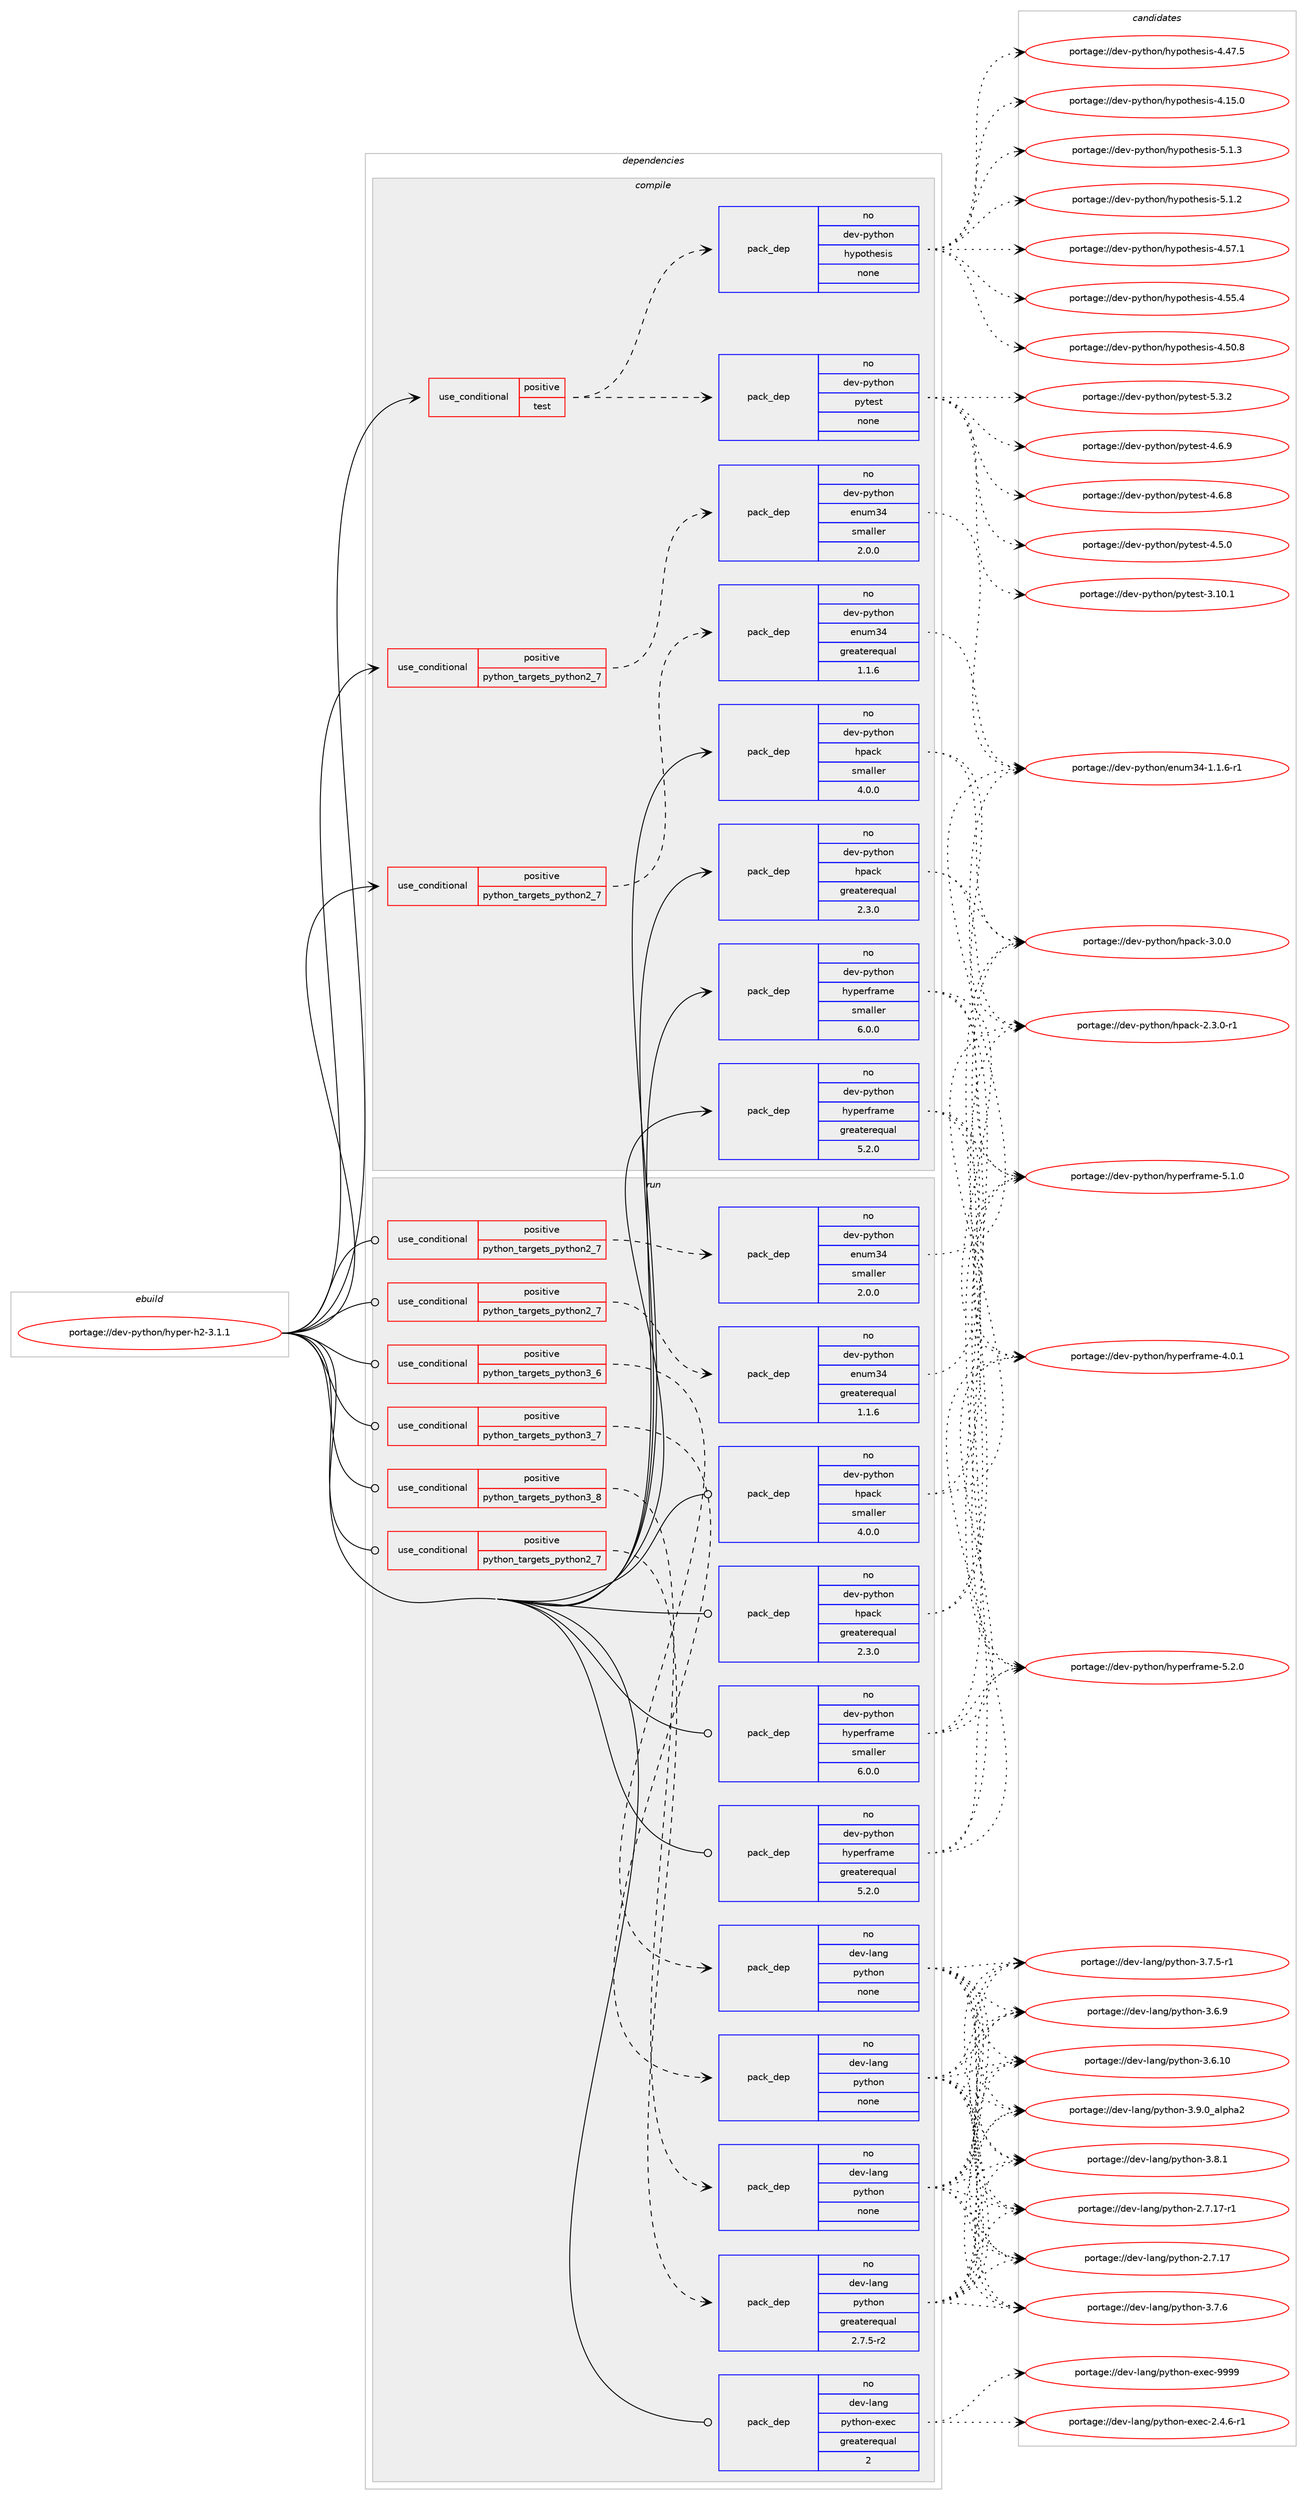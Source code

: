 digraph prolog {

# *************
# Graph options
# *************

newrank=true;
concentrate=true;
compound=true;
graph [rankdir=LR,fontname=Helvetica,fontsize=10,ranksep=1.5];#, ranksep=2.5, nodesep=0.2];
edge  [arrowhead=vee];
node  [fontname=Helvetica,fontsize=10];

# **********
# The ebuild
# **********

subgraph cluster_leftcol {
color=gray;
label=<<i>ebuild</i>>;
id [label="portage://dev-python/hyper-h2-3.1.1", color=red, width=4, href="../dev-python/hyper-h2-3.1.1.svg"];
}

# ****************
# The dependencies
# ****************

subgraph cluster_midcol {
color=gray;
label=<<i>dependencies</i>>;
subgraph cluster_compile {
fillcolor="#eeeeee";
style=filled;
label=<<i>compile</i>>;
subgraph cond114754 {
dependency456442 [label=<<TABLE BORDER="0" CELLBORDER="1" CELLSPACING="0" CELLPADDING="4"><TR><TD ROWSPAN="3" CELLPADDING="10">use_conditional</TD></TR><TR><TD>positive</TD></TR><TR><TD>python_targets_python2_7</TD></TR></TABLE>>, shape=none, color=red];
subgraph pack336705 {
dependency456443 [label=<<TABLE BORDER="0" CELLBORDER="1" CELLSPACING="0" CELLPADDING="4" WIDTH="220"><TR><TD ROWSPAN="6" CELLPADDING="30">pack_dep</TD></TR><TR><TD WIDTH="110">no</TD></TR><TR><TD>dev-python</TD></TR><TR><TD>enum34</TD></TR><TR><TD>greaterequal</TD></TR><TR><TD>1.1.6</TD></TR></TABLE>>, shape=none, color=blue];
}
dependency456442:e -> dependency456443:w [weight=20,style="dashed",arrowhead="vee"];
}
id:e -> dependency456442:w [weight=20,style="solid",arrowhead="vee"];
subgraph cond114755 {
dependency456444 [label=<<TABLE BORDER="0" CELLBORDER="1" CELLSPACING="0" CELLPADDING="4"><TR><TD ROWSPAN="3" CELLPADDING="10">use_conditional</TD></TR><TR><TD>positive</TD></TR><TR><TD>python_targets_python2_7</TD></TR></TABLE>>, shape=none, color=red];
subgraph pack336706 {
dependency456445 [label=<<TABLE BORDER="0" CELLBORDER="1" CELLSPACING="0" CELLPADDING="4" WIDTH="220"><TR><TD ROWSPAN="6" CELLPADDING="30">pack_dep</TD></TR><TR><TD WIDTH="110">no</TD></TR><TR><TD>dev-python</TD></TR><TR><TD>enum34</TD></TR><TR><TD>smaller</TD></TR><TR><TD>2.0.0</TD></TR></TABLE>>, shape=none, color=blue];
}
dependency456444:e -> dependency456445:w [weight=20,style="dashed",arrowhead="vee"];
}
id:e -> dependency456444:w [weight=20,style="solid",arrowhead="vee"];
subgraph cond114756 {
dependency456446 [label=<<TABLE BORDER="0" CELLBORDER="1" CELLSPACING="0" CELLPADDING="4"><TR><TD ROWSPAN="3" CELLPADDING="10">use_conditional</TD></TR><TR><TD>positive</TD></TR><TR><TD>test</TD></TR></TABLE>>, shape=none, color=red];
subgraph pack336707 {
dependency456447 [label=<<TABLE BORDER="0" CELLBORDER="1" CELLSPACING="0" CELLPADDING="4" WIDTH="220"><TR><TD ROWSPAN="6" CELLPADDING="30">pack_dep</TD></TR><TR><TD WIDTH="110">no</TD></TR><TR><TD>dev-python</TD></TR><TR><TD>hypothesis</TD></TR><TR><TD>none</TD></TR><TR><TD></TD></TR></TABLE>>, shape=none, color=blue];
}
dependency456446:e -> dependency456447:w [weight=20,style="dashed",arrowhead="vee"];
subgraph pack336708 {
dependency456448 [label=<<TABLE BORDER="0" CELLBORDER="1" CELLSPACING="0" CELLPADDING="4" WIDTH="220"><TR><TD ROWSPAN="6" CELLPADDING="30">pack_dep</TD></TR><TR><TD WIDTH="110">no</TD></TR><TR><TD>dev-python</TD></TR><TR><TD>pytest</TD></TR><TR><TD>none</TD></TR><TR><TD></TD></TR></TABLE>>, shape=none, color=blue];
}
dependency456446:e -> dependency456448:w [weight=20,style="dashed",arrowhead="vee"];
}
id:e -> dependency456446:w [weight=20,style="solid",arrowhead="vee"];
subgraph pack336709 {
dependency456449 [label=<<TABLE BORDER="0" CELLBORDER="1" CELLSPACING="0" CELLPADDING="4" WIDTH="220"><TR><TD ROWSPAN="6" CELLPADDING="30">pack_dep</TD></TR><TR><TD WIDTH="110">no</TD></TR><TR><TD>dev-python</TD></TR><TR><TD>hpack</TD></TR><TR><TD>greaterequal</TD></TR><TR><TD>2.3.0</TD></TR></TABLE>>, shape=none, color=blue];
}
id:e -> dependency456449:w [weight=20,style="solid",arrowhead="vee"];
subgraph pack336710 {
dependency456450 [label=<<TABLE BORDER="0" CELLBORDER="1" CELLSPACING="0" CELLPADDING="4" WIDTH="220"><TR><TD ROWSPAN="6" CELLPADDING="30">pack_dep</TD></TR><TR><TD WIDTH="110">no</TD></TR><TR><TD>dev-python</TD></TR><TR><TD>hpack</TD></TR><TR><TD>smaller</TD></TR><TR><TD>4.0.0</TD></TR></TABLE>>, shape=none, color=blue];
}
id:e -> dependency456450:w [weight=20,style="solid",arrowhead="vee"];
subgraph pack336711 {
dependency456451 [label=<<TABLE BORDER="0" CELLBORDER="1" CELLSPACING="0" CELLPADDING="4" WIDTH="220"><TR><TD ROWSPAN="6" CELLPADDING="30">pack_dep</TD></TR><TR><TD WIDTH="110">no</TD></TR><TR><TD>dev-python</TD></TR><TR><TD>hyperframe</TD></TR><TR><TD>greaterequal</TD></TR><TR><TD>5.2.0</TD></TR></TABLE>>, shape=none, color=blue];
}
id:e -> dependency456451:w [weight=20,style="solid",arrowhead="vee"];
subgraph pack336712 {
dependency456452 [label=<<TABLE BORDER="0" CELLBORDER="1" CELLSPACING="0" CELLPADDING="4" WIDTH="220"><TR><TD ROWSPAN="6" CELLPADDING="30">pack_dep</TD></TR><TR><TD WIDTH="110">no</TD></TR><TR><TD>dev-python</TD></TR><TR><TD>hyperframe</TD></TR><TR><TD>smaller</TD></TR><TR><TD>6.0.0</TD></TR></TABLE>>, shape=none, color=blue];
}
id:e -> dependency456452:w [weight=20,style="solid",arrowhead="vee"];
}
subgraph cluster_compileandrun {
fillcolor="#eeeeee";
style=filled;
label=<<i>compile and run</i>>;
}
subgraph cluster_run {
fillcolor="#eeeeee";
style=filled;
label=<<i>run</i>>;
subgraph cond114757 {
dependency456453 [label=<<TABLE BORDER="0" CELLBORDER="1" CELLSPACING="0" CELLPADDING="4"><TR><TD ROWSPAN="3" CELLPADDING="10">use_conditional</TD></TR><TR><TD>positive</TD></TR><TR><TD>python_targets_python2_7</TD></TR></TABLE>>, shape=none, color=red];
subgraph pack336713 {
dependency456454 [label=<<TABLE BORDER="0" CELLBORDER="1" CELLSPACING="0" CELLPADDING="4" WIDTH="220"><TR><TD ROWSPAN="6" CELLPADDING="30">pack_dep</TD></TR><TR><TD WIDTH="110">no</TD></TR><TR><TD>dev-lang</TD></TR><TR><TD>python</TD></TR><TR><TD>greaterequal</TD></TR><TR><TD>2.7.5-r2</TD></TR></TABLE>>, shape=none, color=blue];
}
dependency456453:e -> dependency456454:w [weight=20,style="dashed",arrowhead="vee"];
}
id:e -> dependency456453:w [weight=20,style="solid",arrowhead="odot"];
subgraph cond114758 {
dependency456455 [label=<<TABLE BORDER="0" CELLBORDER="1" CELLSPACING="0" CELLPADDING="4"><TR><TD ROWSPAN="3" CELLPADDING="10">use_conditional</TD></TR><TR><TD>positive</TD></TR><TR><TD>python_targets_python2_7</TD></TR></TABLE>>, shape=none, color=red];
subgraph pack336714 {
dependency456456 [label=<<TABLE BORDER="0" CELLBORDER="1" CELLSPACING="0" CELLPADDING="4" WIDTH="220"><TR><TD ROWSPAN="6" CELLPADDING="30">pack_dep</TD></TR><TR><TD WIDTH="110">no</TD></TR><TR><TD>dev-python</TD></TR><TR><TD>enum34</TD></TR><TR><TD>greaterequal</TD></TR><TR><TD>1.1.6</TD></TR></TABLE>>, shape=none, color=blue];
}
dependency456455:e -> dependency456456:w [weight=20,style="dashed",arrowhead="vee"];
}
id:e -> dependency456455:w [weight=20,style="solid",arrowhead="odot"];
subgraph cond114759 {
dependency456457 [label=<<TABLE BORDER="0" CELLBORDER="1" CELLSPACING="0" CELLPADDING="4"><TR><TD ROWSPAN="3" CELLPADDING="10">use_conditional</TD></TR><TR><TD>positive</TD></TR><TR><TD>python_targets_python2_7</TD></TR></TABLE>>, shape=none, color=red];
subgraph pack336715 {
dependency456458 [label=<<TABLE BORDER="0" CELLBORDER="1" CELLSPACING="0" CELLPADDING="4" WIDTH="220"><TR><TD ROWSPAN="6" CELLPADDING="30">pack_dep</TD></TR><TR><TD WIDTH="110">no</TD></TR><TR><TD>dev-python</TD></TR><TR><TD>enum34</TD></TR><TR><TD>smaller</TD></TR><TR><TD>2.0.0</TD></TR></TABLE>>, shape=none, color=blue];
}
dependency456457:e -> dependency456458:w [weight=20,style="dashed",arrowhead="vee"];
}
id:e -> dependency456457:w [weight=20,style="solid",arrowhead="odot"];
subgraph cond114760 {
dependency456459 [label=<<TABLE BORDER="0" CELLBORDER="1" CELLSPACING="0" CELLPADDING="4"><TR><TD ROWSPAN="3" CELLPADDING="10">use_conditional</TD></TR><TR><TD>positive</TD></TR><TR><TD>python_targets_python3_6</TD></TR></TABLE>>, shape=none, color=red];
subgraph pack336716 {
dependency456460 [label=<<TABLE BORDER="0" CELLBORDER="1" CELLSPACING="0" CELLPADDING="4" WIDTH="220"><TR><TD ROWSPAN="6" CELLPADDING="30">pack_dep</TD></TR><TR><TD WIDTH="110">no</TD></TR><TR><TD>dev-lang</TD></TR><TR><TD>python</TD></TR><TR><TD>none</TD></TR><TR><TD></TD></TR></TABLE>>, shape=none, color=blue];
}
dependency456459:e -> dependency456460:w [weight=20,style="dashed",arrowhead="vee"];
}
id:e -> dependency456459:w [weight=20,style="solid",arrowhead="odot"];
subgraph cond114761 {
dependency456461 [label=<<TABLE BORDER="0" CELLBORDER="1" CELLSPACING="0" CELLPADDING="4"><TR><TD ROWSPAN="3" CELLPADDING="10">use_conditional</TD></TR><TR><TD>positive</TD></TR><TR><TD>python_targets_python3_7</TD></TR></TABLE>>, shape=none, color=red];
subgraph pack336717 {
dependency456462 [label=<<TABLE BORDER="0" CELLBORDER="1" CELLSPACING="0" CELLPADDING="4" WIDTH="220"><TR><TD ROWSPAN="6" CELLPADDING="30">pack_dep</TD></TR><TR><TD WIDTH="110">no</TD></TR><TR><TD>dev-lang</TD></TR><TR><TD>python</TD></TR><TR><TD>none</TD></TR><TR><TD></TD></TR></TABLE>>, shape=none, color=blue];
}
dependency456461:e -> dependency456462:w [weight=20,style="dashed",arrowhead="vee"];
}
id:e -> dependency456461:w [weight=20,style="solid",arrowhead="odot"];
subgraph cond114762 {
dependency456463 [label=<<TABLE BORDER="0" CELLBORDER="1" CELLSPACING="0" CELLPADDING="4"><TR><TD ROWSPAN="3" CELLPADDING="10">use_conditional</TD></TR><TR><TD>positive</TD></TR><TR><TD>python_targets_python3_8</TD></TR></TABLE>>, shape=none, color=red];
subgraph pack336718 {
dependency456464 [label=<<TABLE BORDER="0" CELLBORDER="1" CELLSPACING="0" CELLPADDING="4" WIDTH="220"><TR><TD ROWSPAN="6" CELLPADDING="30">pack_dep</TD></TR><TR><TD WIDTH="110">no</TD></TR><TR><TD>dev-lang</TD></TR><TR><TD>python</TD></TR><TR><TD>none</TD></TR><TR><TD></TD></TR></TABLE>>, shape=none, color=blue];
}
dependency456463:e -> dependency456464:w [weight=20,style="dashed",arrowhead="vee"];
}
id:e -> dependency456463:w [weight=20,style="solid",arrowhead="odot"];
subgraph pack336719 {
dependency456465 [label=<<TABLE BORDER="0" CELLBORDER="1" CELLSPACING="0" CELLPADDING="4" WIDTH="220"><TR><TD ROWSPAN="6" CELLPADDING="30">pack_dep</TD></TR><TR><TD WIDTH="110">no</TD></TR><TR><TD>dev-lang</TD></TR><TR><TD>python-exec</TD></TR><TR><TD>greaterequal</TD></TR><TR><TD>2</TD></TR></TABLE>>, shape=none, color=blue];
}
id:e -> dependency456465:w [weight=20,style="solid",arrowhead="odot"];
subgraph pack336720 {
dependency456466 [label=<<TABLE BORDER="0" CELLBORDER="1" CELLSPACING="0" CELLPADDING="4" WIDTH="220"><TR><TD ROWSPAN="6" CELLPADDING="30">pack_dep</TD></TR><TR><TD WIDTH="110">no</TD></TR><TR><TD>dev-python</TD></TR><TR><TD>hpack</TD></TR><TR><TD>greaterequal</TD></TR><TR><TD>2.3.0</TD></TR></TABLE>>, shape=none, color=blue];
}
id:e -> dependency456466:w [weight=20,style="solid",arrowhead="odot"];
subgraph pack336721 {
dependency456467 [label=<<TABLE BORDER="0" CELLBORDER="1" CELLSPACING="0" CELLPADDING="4" WIDTH="220"><TR><TD ROWSPAN="6" CELLPADDING="30">pack_dep</TD></TR><TR><TD WIDTH="110">no</TD></TR><TR><TD>dev-python</TD></TR><TR><TD>hpack</TD></TR><TR><TD>smaller</TD></TR><TR><TD>4.0.0</TD></TR></TABLE>>, shape=none, color=blue];
}
id:e -> dependency456467:w [weight=20,style="solid",arrowhead="odot"];
subgraph pack336722 {
dependency456468 [label=<<TABLE BORDER="0" CELLBORDER="1" CELLSPACING="0" CELLPADDING="4" WIDTH="220"><TR><TD ROWSPAN="6" CELLPADDING="30">pack_dep</TD></TR><TR><TD WIDTH="110">no</TD></TR><TR><TD>dev-python</TD></TR><TR><TD>hyperframe</TD></TR><TR><TD>greaterequal</TD></TR><TR><TD>5.2.0</TD></TR></TABLE>>, shape=none, color=blue];
}
id:e -> dependency456468:w [weight=20,style="solid",arrowhead="odot"];
subgraph pack336723 {
dependency456469 [label=<<TABLE BORDER="0" CELLBORDER="1" CELLSPACING="0" CELLPADDING="4" WIDTH="220"><TR><TD ROWSPAN="6" CELLPADDING="30">pack_dep</TD></TR><TR><TD WIDTH="110">no</TD></TR><TR><TD>dev-python</TD></TR><TR><TD>hyperframe</TD></TR><TR><TD>smaller</TD></TR><TR><TD>6.0.0</TD></TR></TABLE>>, shape=none, color=blue];
}
id:e -> dependency456469:w [weight=20,style="solid",arrowhead="odot"];
}
}

# **************
# The candidates
# **************

subgraph cluster_choices {
rank=same;
color=gray;
label=<<i>candidates</i>>;

subgraph choice336705 {
color=black;
nodesep=1;
choice100101118451121211161041111104710111011710951524549464946544511449 [label="portage://dev-python/enum34-1.1.6-r1", color=red, width=4,href="../dev-python/enum34-1.1.6-r1.svg"];
dependency456443:e -> choice100101118451121211161041111104710111011710951524549464946544511449:w [style=dotted,weight="100"];
}
subgraph choice336706 {
color=black;
nodesep=1;
choice100101118451121211161041111104710111011710951524549464946544511449 [label="portage://dev-python/enum34-1.1.6-r1", color=red, width=4,href="../dev-python/enum34-1.1.6-r1.svg"];
dependency456445:e -> choice100101118451121211161041111104710111011710951524549464946544511449:w [style=dotted,weight="100"];
}
subgraph choice336707 {
color=black;
nodesep=1;
choice1001011184511212111610411111047104121112111116104101115105115455346494651 [label="portage://dev-python/hypothesis-5.1.3", color=red, width=4,href="../dev-python/hypothesis-5.1.3.svg"];
choice1001011184511212111610411111047104121112111116104101115105115455346494650 [label="portage://dev-python/hypothesis-5.1.2", color=red, width=4,href="../dev-python/hypothesis-5.1.2.svg"];
choice100101118451121211161041111104710412111211111610410111510511545524653554649 [label="portage://dev-python/hypothesis-4.57.1", color=red, width=4,href="../dev-python/hypothesis-4.57.1.svg"];
choice100101118451121211161041111104710412111211111610410111510511545524653534652 [label="portage://dev-python/hypothesis-4.55.4", color=red, width=4,href="../dev-python/hypothesis-4.55.4.svg"];
choice100101118451121211161041111104710412111211111610410111510511545524653484656 [label="portage://dev-python/hypothesis-4.50.8", color=red, width=4,href="../dev-python/hypothesis-4.50.8.svg"];
choice100101118451121211161041111104710412111211111610410111510511545524652554653 [label="portage://dev-python/hypothesis-4.47.5", color=red, width=4,href="../dev-python/hypothesis-4.47.5.svg"];
choice100101118451121211161041111104710412111211111610410111510511545524649534648 [label="portage://dev-python/hypothesis-4.15.0", color=red, width=4,href="../dev-python/hypothesis-4.15.0.svg"];
dependency456447:e -> choice1001011184511212111610411111047104121112111116104101115105115455346494651:w [style=dotted,weight="100"];
dependency456447:e -> choice1001011184511212111610411111047104121112111116104101115105115455346494650:w [style=dotted,weight="100"];
dependency456447:e -> choice100101118451121211161041111104710412111211111610410111510511545524653554649:w [style=dotted,weight="100"];
dependency456447:e -> choice100101118451121211161041111104710412111211111610410111510511545524653534652:w [style=dotted,weight="100"];
dependency456447:e -> choice100101118451121211161041111104710412111211111610410111510511545524653484656:w [style=dotted,weight="100"];
dependency456447:e -> choice100101118451121211161041111104710412111211111610410111510511545524652554653:w [style=dotted,weight="100"];
dependency456447:e -> choice100101118451121211161041111104710412111211111610410111510511545524649534648:w [style=dotted,weight="100"];
}
subgraph choice336708 {
color=black;
nodesep=1;
choice1001011184511212111610411111047112121116101115116455346514650 [label="portage://dev-python/pytest-5.3.2", color=red, width=4,href="../dev-python/pytest-5.3.2.svg"];
choice1001011184511212111610411111047112121116101115116455246544657 [label="portage://dev-python/pytest-4.6.9", color=red, width=4,href="../dev-python/pytest-4.6.9.svg"];
choice1001011184511212111610411111047112121116101115116455246544656 [label="portage://dev-python/pytest-4.6.8", color=red, width=4,href="../dev-python/pytest-4.6.8.svg"];
choice1001011184511212111610411111047112121116101115116455246534648 [label="portage://dev-python/pytest-4.5.0", color=red, width=4,href="../dev-python/pytest-4.5.0.svg"];
choice100101118451121211161041111104711212111610111511645514649484649 [label="portage://dev-python/pytest-3.10.1", color=red, width=4,href="../dev-python/pytest-3.10.1.svg"];
dependency456448:e -> choice1001011184511212111610411111047112121116101115116455346514650:w [style=dotted,weight="100"];
dependency456448:e -> choice1001011184511212111610411111047112121116101115116455246544657:w [style=dotted,weight="100"];
dependency456448:e -> choice1001011184511212111610411111047112121116101115116455246544656:w [style=dotted,weight="100"];
dependency456448:e -> choice1001011184511212111610411111047112121116101115116455246534648:w [style=dotted,weight="100"];
dependency456448:e -> choice100101118451121211161041111104711212111610111511645514649484649:w [style=dotted,weight="100"];
}
subgraph choice336709 {
color=black;
nodesep=1;
choice10010111845112121116104111110471041129799107455146484648 [label="portage://dev-python/hpack-3.0.0", color=red, width=4,href="../dev-python/hpack-3.0.0.svg"];
choice100101118451121211161041111104710411297991074550465146484511449 [label="portage://dev-python/hpack-2.3.0-r1", color=red, width=4,href="../dev-python/hpack-2.3.0-r1.svg"];
dependency456449:e -> choice10010111845112121116104111110471041129799107455146484648:w [style=dotted,weight="100"];
dependency456449:e -> choice100101118451121211161041111104710411297991074550465146484511449:w [style=dotted,weight="100"];
}
subgraph choice336710 {
color=black;
nodesep=1;
choice10010111845112121116104111110471041129799107455146484648 [label="portage://dev-python/hpack-3.0.0", color=red, width=4,href="../dev-python/hpack-3.0.0.svg"];
choice100101118451121211161041111104710411297991074550465146484511449 [label="portage://dev-python/hpack-2.3.0-r1", color=red, width=4,href="../dev-python/hpack-2.3.0-r1.svg"];
dependency456450:e -> choice10010111845112121116104111110471041129799107455146484648:w [style=dotted,weight="100"];
dependency456450:e -> choice100101118451121211161041111104710411297991074550465146484511449:w [style=dotted,weight="100"];
}
subgraph choice336711 {
color=black;
nodesep=1;
choice100101118451121211161041111104710412111210111410211497109101455346504648 [label="portage://dev-python/hyperframe-5.2.0", color=red, width=4,href="../dev-python/hyperframe-5.2.0.svg"];
choice100101118451121211161041111104710412111210111410211497109101455346494648 [label="portage://dev-python/hyperframe-5.1.0", color=red, width=4,href="../dev-python/hyperframe-5.1.0.svg"];
choice100101118451121211161041111104710412111210111410211497109101455246484649 [label="portage://dev-python/hyperframe-4.0.1", color=red, width=4,href="../dev-python/hyperframe-4.0.1.svg"];
dependency456451:e -> choice100101118451121211161041111104710412111210111410211497109101455346504648:w [style=dotted,weight="100"];
dependency456451:e -> choice100101118451121211161041111104710412111210111410211497109101455346494648:w [style=dotted,weight="100"];
dependency456451:e -> choice100101118451121211161041111104710412111210111410211497109101455246484649:w [style=dotted,weight="100"];
}
subgraph choice336712 {
color=black;
nodesep=1;
choice100101118451121211161041111104710412111210111410211497109101455346504648 [label="portage://dev-python/hyperframe-5.2.0", color=red, width=4,href="../dev-python/hyperframe-5.2.0.svg"];
choice100101118451121211161041111104710412111210111410211497109101455346494648 [label="portage://dev-python/hyperframe-5.1.0", color=red, width=4,href="../dev-python/hyperframe-5.1.0.svg"];
choice100101118451121211161041111104710412111210111410211497109101455246484649 [label="portage://dev-python/hyperframe-4.0.1", color=red, width=4,href="../dev-python/hyperframe-4.0.1.svg"];
dependency456452:e -> choice100101118451121211161041111104710412111210111410211497109101455346504648:w [style=dotted,weight="100"];
dependency456452:e -> choice100101118451121211161041111104710412111210111410211497109101455346494648:w [style=dotted,weight="100"];
dependency456452:e -> choice100101118451121211161041111104710412111210111410211497109101455246484649:w [style=dotted,weight="100"];
}
subgraph choice336713 {
color=black;
nodesep=1;
choice10010111845108971101034711212111610411111045514657464895971081121049750 [label="portage://dev-lang/python-3.9.0_alpha2", color=red, width=4,href="../dev-lang/python-3.9.0_alpha2.svg"];
choice100101118451089711010347112121116104111110455146564649 [label="portage://dev-lang/python-3.8.1", color=red, width=4,href="../dev-lang/python-3.8.1.svg"];
choice100101118451089711010347112121116104111110455146554654 [label="portage://dev-lang/python-3.7.6", color=red, width=4,href="../dev-lang/python-3.7.6.svg"];
choice1001011184510897110103471121211161041111104551465546534511449 [label="portage://dev-lang/python-3.7.5-r1", color=red, width=4,href="../dev-lang/python-3.7.5-r1.svg"];
choice100101118451089711010347112121116104111110455146544657 [label="portage://dev-lang/python-3.6.9", color=red, width=4,href="../dev-lang/python-3.6.9.svg"];
choice10010111845108971101034711212111610411111045514654464948 [label="portage://dev-lang/python-3.6.10", color=red, width=4,href="../dev-lang/python-3.6.10.svg"];
choice100101118451089711010347112121116104111110455046554649554511449 [label="portage://dev-lang/python-2.7.17-r1", color=red, width=4,href="../dev-lang/python-2.7.17-r1.svg"];
choice10010111845108971101034711212111610411111045504655464955 [label="portage://dev-lang/python-2.7.17", color=red, width=4,href="../dev-lang/python-2.7.17.svg"];
dependency456454:e -> choice10010111845108971101034711212111610411111045514657464895971081121049750:w [style=dotted,weight="100"];
dependency456454:e -> choice100101118451089711010347112121116104111110455146564649:w [style=dotted,weight="100"];
dependency456454:e -> choice100101118451089711010347112121116104111110455146554654:w [style=dotted,weight="100"];
dependency456454:e -> choice1001011184510897110103471121211161041111104551465546534511449:w [style=dotted,weight="100"];
dependency456454:e -> choice100101118451089711010347112121116104111110455146544657:w [style=dotted,weight="100"];
dependency456454:e -> choice10010111845108971101034711212111610411111045514654464948:w [style=dotted,weight="100"];
dependency456454:e -> choice100101118451089711010347112121116104111110455046554649554511449:w [style=dotted,weight="100"];
dependency456454:e -> choice10010111845108971101034711212111610411111045504655464955:w [style=dotted,weight="100"];
}
subgraph choice336714 {
color=black;
nodesep=1;
choice100101118451121211161041111104710111011710951524549464946544511449 [label="portage://dev-python/enum34-1.1.6-r1", color=red, width=4,href="../dev-python/enum34-1.1.6-r1.svg"];
dependency456456:e -> choice100101118451121211161041111104710111011710951524549464946544511449:w [style=dotted,weight="100"];
}
subgraph choice336715 {
color=black;
nodesep=1;
choice100101118451121211161041111104710111011710951524549464946544511449 [label="portage://dev-python/enum34-1.1.6-r1", color=red, width=4,href="../dev-python/enum34-1.1.6-r1.svg"];
dependency456458:e -> choice100101118451121211161041111104710111011710951524549464946544511449:w [style=dotted,weight="100"];
}
subgraph choice336716 {
color=black;
nodesep=1;
choice10010111845108971101034711212111610411111045514657464895971081121049750 [label="portage://dev-lang/python-3.9.0_alpha2", color=red, width=4,href="../dev-lang/python-3.9.0_alpha2.svg"];
choice100101118451089711010347112121116104111110455146564649 [label="portage://dev-lang/python-3.8.1", color=red, width=4,href="../dev-lang/python-3.8.1.svg"];
choice100101118451089711010347112121116104111110455146554654 [label="portage://dev-lang/python-3.7.6", color=red, width=4,href="../dev-lang/python-3.7.6.svg"];
choice1001011184510897110103471121211161041111104551465546534511449 [label="portage://dev-lang/python-3.7.5-r1", color=red, width=4,href="../dev-lang/python-3.7.5-r1.svg"];
choice100101118451089711010347112121116104111110455146544657 [label="portage://dev-lang/python-3.6.9", color=red, width=4,href="../dev-lang/python-3.6.9.svg"];
choice10010111845108971101034711212111610411111045514654464948 [label="portage://dev-lang/python-3.6.10", color=red, width=4,href="../dev-lang/python-3.6.10.svg"];
choice100101118451089711010347112121116104111110455046554649554511449 [label="portage://dev-lang/python-2.7.17-r1", color=red, width=4,href="../dev-lang/python-2.7.17-r1.svg"];
choice10010111845108971101034711212111610411111045504655464955 [label="portage://dev-lang/python-2.7.17", color=red, width=4,href="../dev-lang/python-2.7.17.svg"];
dependency456460:e -> choice10010111845108971101034711212111610411111045514657464895971081121049750:w [style=dotted,weight="100"];
dependency456460:e -> choice100101118451089711010347112121116104111110455146564649:w [style=dotted,weight="100"];
dependency456460:e -> choice100101118451089711010347112121116104111110455146554654:w [style=dotted,weight="100"];
dependency456460:e -> choice1001011184510897110103471121211161041111104551465546534511449:w [style=dotted,weight="100"];
dependency456460:e -> choice100101118451089711010347112121116104111110455146544657:w [style=dotted,weight="100"];
dependency456460:e -> choice10010111845108971101034711212111610411111045514654464948:w [style=dotted,weight="100"];
dependency456460:e -> choice100101118451089711010347112121116104111110455046554649554511449:w [style=dotted,weight="100"];
dependency456460:e -> choice10010111845108971101034711212111610411111045504655464955:w [style=dotted,weight="100"];
}
subgraph choice336717 {
color=black;
nodesep=1;
choice10010111845108971101034711212111610411111045514657464895971081121049750 [label="portage://dev-lang/python-3.9.0_alpha2", color=red, width=4,href="../dev-lang/python-3.9.0_alpha2.svg"];
choice100101118451089711010347112121116104111110455146564649 [label="portage://dev-lang/python-3.8.1", color=red, width=4,href="../dev-lang/python-3.8.1.svg"];
choice100101118451089711010347112121116104111110455146554654 [label="portage://dev-lang/python-3.7.6", color=red, width=4,href="../dev-lang/python-3.7.6.svg"];
choice1001011184510897110103471121211161041111104551465546534511449 [label="portage://dev-lang/python-3.7.5-r1", color=red, width=4,href="../dev-lang/python-3.7.5-r1.svg"];
choice100101118451089711010347112121116104111110455146544657 [label="portage://dev-lang/python-3.6.9", color=red, width=4,href="../dev-lang/python-3.6.9.svg"];
choice10010111845108971101034711212111610411111045514654464948 [label="portage://dev-lang/python-3.6.10", color=red, width=4,href="../dev-lang/python-3.6.10.svg"];
choice100101118451089711010347112121116104111110455046554649554511449 [label="portage://dev-lang/python-2.7.17-r1", color=red, width=4,href="../dev-lang/python-2.7.17-r1.svg"];
choice10010111845108971101034711212111610411111045504655464955 [label="portage://dev-lang/python-2.7.17", color=red, width=4,href="../dev-lang/python-2.7.17.svg"];
dependency456462:e -> choice10010111845108971101034711212111610411111045514657464895971081121049750:w [style=dotted,weight="100"];
dependency456462:e -> choice100101118451089711010347112121116104111110455146564649:w [style=dotted,weight="100"];
dependency456462:e -> choice100101118451089711010347112121116104111110455146554654:w [style=dotted,weight="100"];
dependency456462:e -> choice1001011184510897110103471121211161041111104551465546534511449:w [style=dotted,weight="100"];
dependency456462:e -> choice100101118451089711010347112121116104111110455146544657:w [style=dotted,weight="100"];
dependency456462:e -> choice10010111845108971101034711212111610411111045514654464948:w [style=dotted,weight="100"];
dependency456462:e -> choice100101118451089711010347112121116104111110455046554649554511449:w [style=dotted,weight="100"];
dependency456462:e -> choice10010111845108971101034711212111610411111045504655464955:w [style=dotted,weight="100"];
}
subgraph choice336718 {
color=black;
nodesep=1;
choice10010111845108971101034711212111610411111045514657464895971081121049750 [label="portage://dev-lang/python-3.9.0_alpha2", color=red, width=4,href="../dev-lang/python-3.9.0_alpha2.svg"];
choice100101118451089711010347112121116104111110455146564649 [label="portage://dev-lang/python-3.8.1", color=red, width=4,href="../dev-lang/python-3.8.1.svg"];
choice100101118451089711010347112121116104111110455146554654 [label="portage://dev-lang/python-3.7.6", color=red, width=4,href="../dev-lang/python-3.7.6.svg"];
choice1001011184510897110103471121211161041111104551465546534511449 [label="portage://dev-lang/python-3.7.5-r1", color=red, width=4,href="../dev-lang/python-3.7.5-r1.svg"];
choice100101118451089711010347112121116104111110455146544657 [label="portage://dev-lang/python-3.6.9", color=red, width=4,href="../dev-lang/python-3.6.9.svg"];
choice10010111845108971101034711212111610411111045514654464948 [label="portage://dev-lang/python-3.6.10", color=red, width=4,href="../dev-lang/python-3.6.10.svg"];
choice100101118451089711010347112121116104111110455046554649554511449 [label="portage://dev-lang/python-2.7.17-r1", color=red, width=4,href="../dev-lang/python-2.7.17-r1.svg"];
choice10010111845108971101034711212111610411111045504655464955 [label="portage://dev-lang/python-2.7.17", color=red, width=4,href="../dev-lang/python-2.7.17.svg"];
dependency456464:e -> choice10010111845108971101034711212111610411111045514657464895971081121049750:w [style=dotted,weight="100"];
dependency456464:e -> choice100101118451089711010347112121116104111110455146564649:w [style=dotted,weight="100"];
dependency456464:e -> choice100101118451089711010347112121116104111110455146554654:w [style=dotted,weight="100"];
dependency456464:e -> choice1001011184510897110103471121211161041111104551465546534511449:w [style=dotted,weight="100"];
dependency456464:e -> choice100101118451089711010347112121116104111110455146544657:w [style=dotted,weight="100"];
dependency456464:e -> choice10010111845108971101034711212111610411111045514654464948:w [style=dotted,weight="100"];
dependency456464:e -> choice100101118451089711010347112121116104111110455046554649554511449:w [style=dotted,weight="100"];
dependency456464:e -> choice10010111845108971101034711212111610411111045504655464955:w [style=dotted,weight="100"];
}
subgraph choice336719 {
color=black;
nodesep=1;
choice10010111845108971101034711212111610411111045101120101994557575757 [label="portage://dev-lang/python-exec-9999", color=red, width=4,href="../dev-lang/python-exec-9999.svg"];
choice10010111845108971101034711212111610411111045101120101994550465246544511449 [label="portage://dev-lang/python-exec-2.4.6-r1", color=red, width=4,href="../dev-lang/python-exec-2.4.6-r1.svg"];
dependency456465:e -> choice10010111845108971101034711212111610411111045101120101994557575757:w [style=dotted,weight="100"];
dependency456465:e -> choice10010111845108971101034711212111610411111045101120101994550465246544511449:w [style=dotted,weight="100"];
}
subgraph choice336720 {
color=black;
nodesep=1;
choice10010111845112121116104111110471041129799107455146484648 [label="portage://dev-python/hpack-3.0.0", color=red, width=4,href="../dev-python/hpack-3.0.0.svg"];
choice100101118451121211161041111104710411297991074550465146484511449 [label="portage://dev-python/hpack-2.3.0-r1", color=red, width=4,href="../dev-python/hpack-2.3.0-r1.svg"];
dependency456466:e -> choice10010111845112121116104111110471041129799107455146484648:w [style=dotted,weight="100"];
dependency456466:e -> choice100101118451121211161041111104710411297991074550465146484511449:w [style=dotted,weight="100"];
}
subgraph choice336721 {
color=black;
nodesep=1;
choice10010111845112121116104111110471041129799107455146484648 [label="portage://dev-python/hpack-3.0.0", color=red, width=4,href="../dev-python/hpack-3.0.0.svg"];
choice100101118451121211161041111104710411297991074550465146484511449 [label="portage://dev-python/hpack-2.3.0-r1", color=red, width=4,href="../dev-python/hpack-2.3.0-r1.svg"];
dependency456467:e -> choice10010111845112121116104111110471041129799107455146484648:w [style=dotted,weight="100"];
dependency456467:e -> choice100101118451121211161041111104710411297991074550465146484511449:w [style=dotted,weight="100"];
}
subgraph choice336722 {
color=black;
nodesep=1;
choice100101118451121211161041111104710412111210111410211497109101455346504648 [label="portage://dev-python/hyperframe-5.2.0", color=red, width=4,href="../dev-python/hyperframe-5.2.0.svg"];
choice100101118451121211161041111104710412111210111410211497109101455346494648 [label="portage://dev-python/hyperframe-5.1.0", color=red, width=4,href="../dev-python/hyperframe-5.1.0.svg"];
choice100101118451121211161041111104710412111210111410211497109101455246484649 [label="portage://dev-python/hyperframe-4.0.1", color=red, width=4,href="../dev-python/hyperframe-4.0.1.svg"];
dependency456468:e -> choice100101118451121211161041111104710412111210111410211497109101455346504648:w [style=dotted,weight="100"];
dependency456468:e -> choice100101118451121211161041111104710412111210111410211497109101455346494648:w [style=dotted,weight="100"];
dependency456468:e -> choice100101118451121211161041111104710412111210111410211497109101455246484649:w [style=dotted,weight="100"];
}
subgraph choice336723 {
color=black;
nodesep=1;
choice100101118451121211161041111104710412111210111410211497109101455346504648 [label="portage://dev-python/hyperframe-5.2.0", color=red, width=4,href="../dev-python/hyperframe-5.2.0.svg"];
choice100101118451121211161041111104710412111210111410211497109101455346494648 [label="portage://dev-python/hyperframe-5.1.0", color=red, width=4,href="../dev-python/hyperframe-5.1.0.svg"];
choice100101118451121211161041111104710412111210111410211497109101455246484649 [label="portage://dev-python/hyperframe-4.0.1", color=red, width=4,href="../dev-python/hyperframe-4.0.1.svg"];
dependency456469:e -> choice100101118451121211161041111104710412111210111410211497109101455346504648:w [style=dotted,weight="100"];
dependency456469:e -> choice100101118451121211161041111104710412111210111410211497109101455346494648:w [style=dotted,weight="100"];
dependency456469:e -> choice100101118451121211161041111104710412111210111410211497109101455246484649:w [style=dotted,weight="100"];
}
}

}
